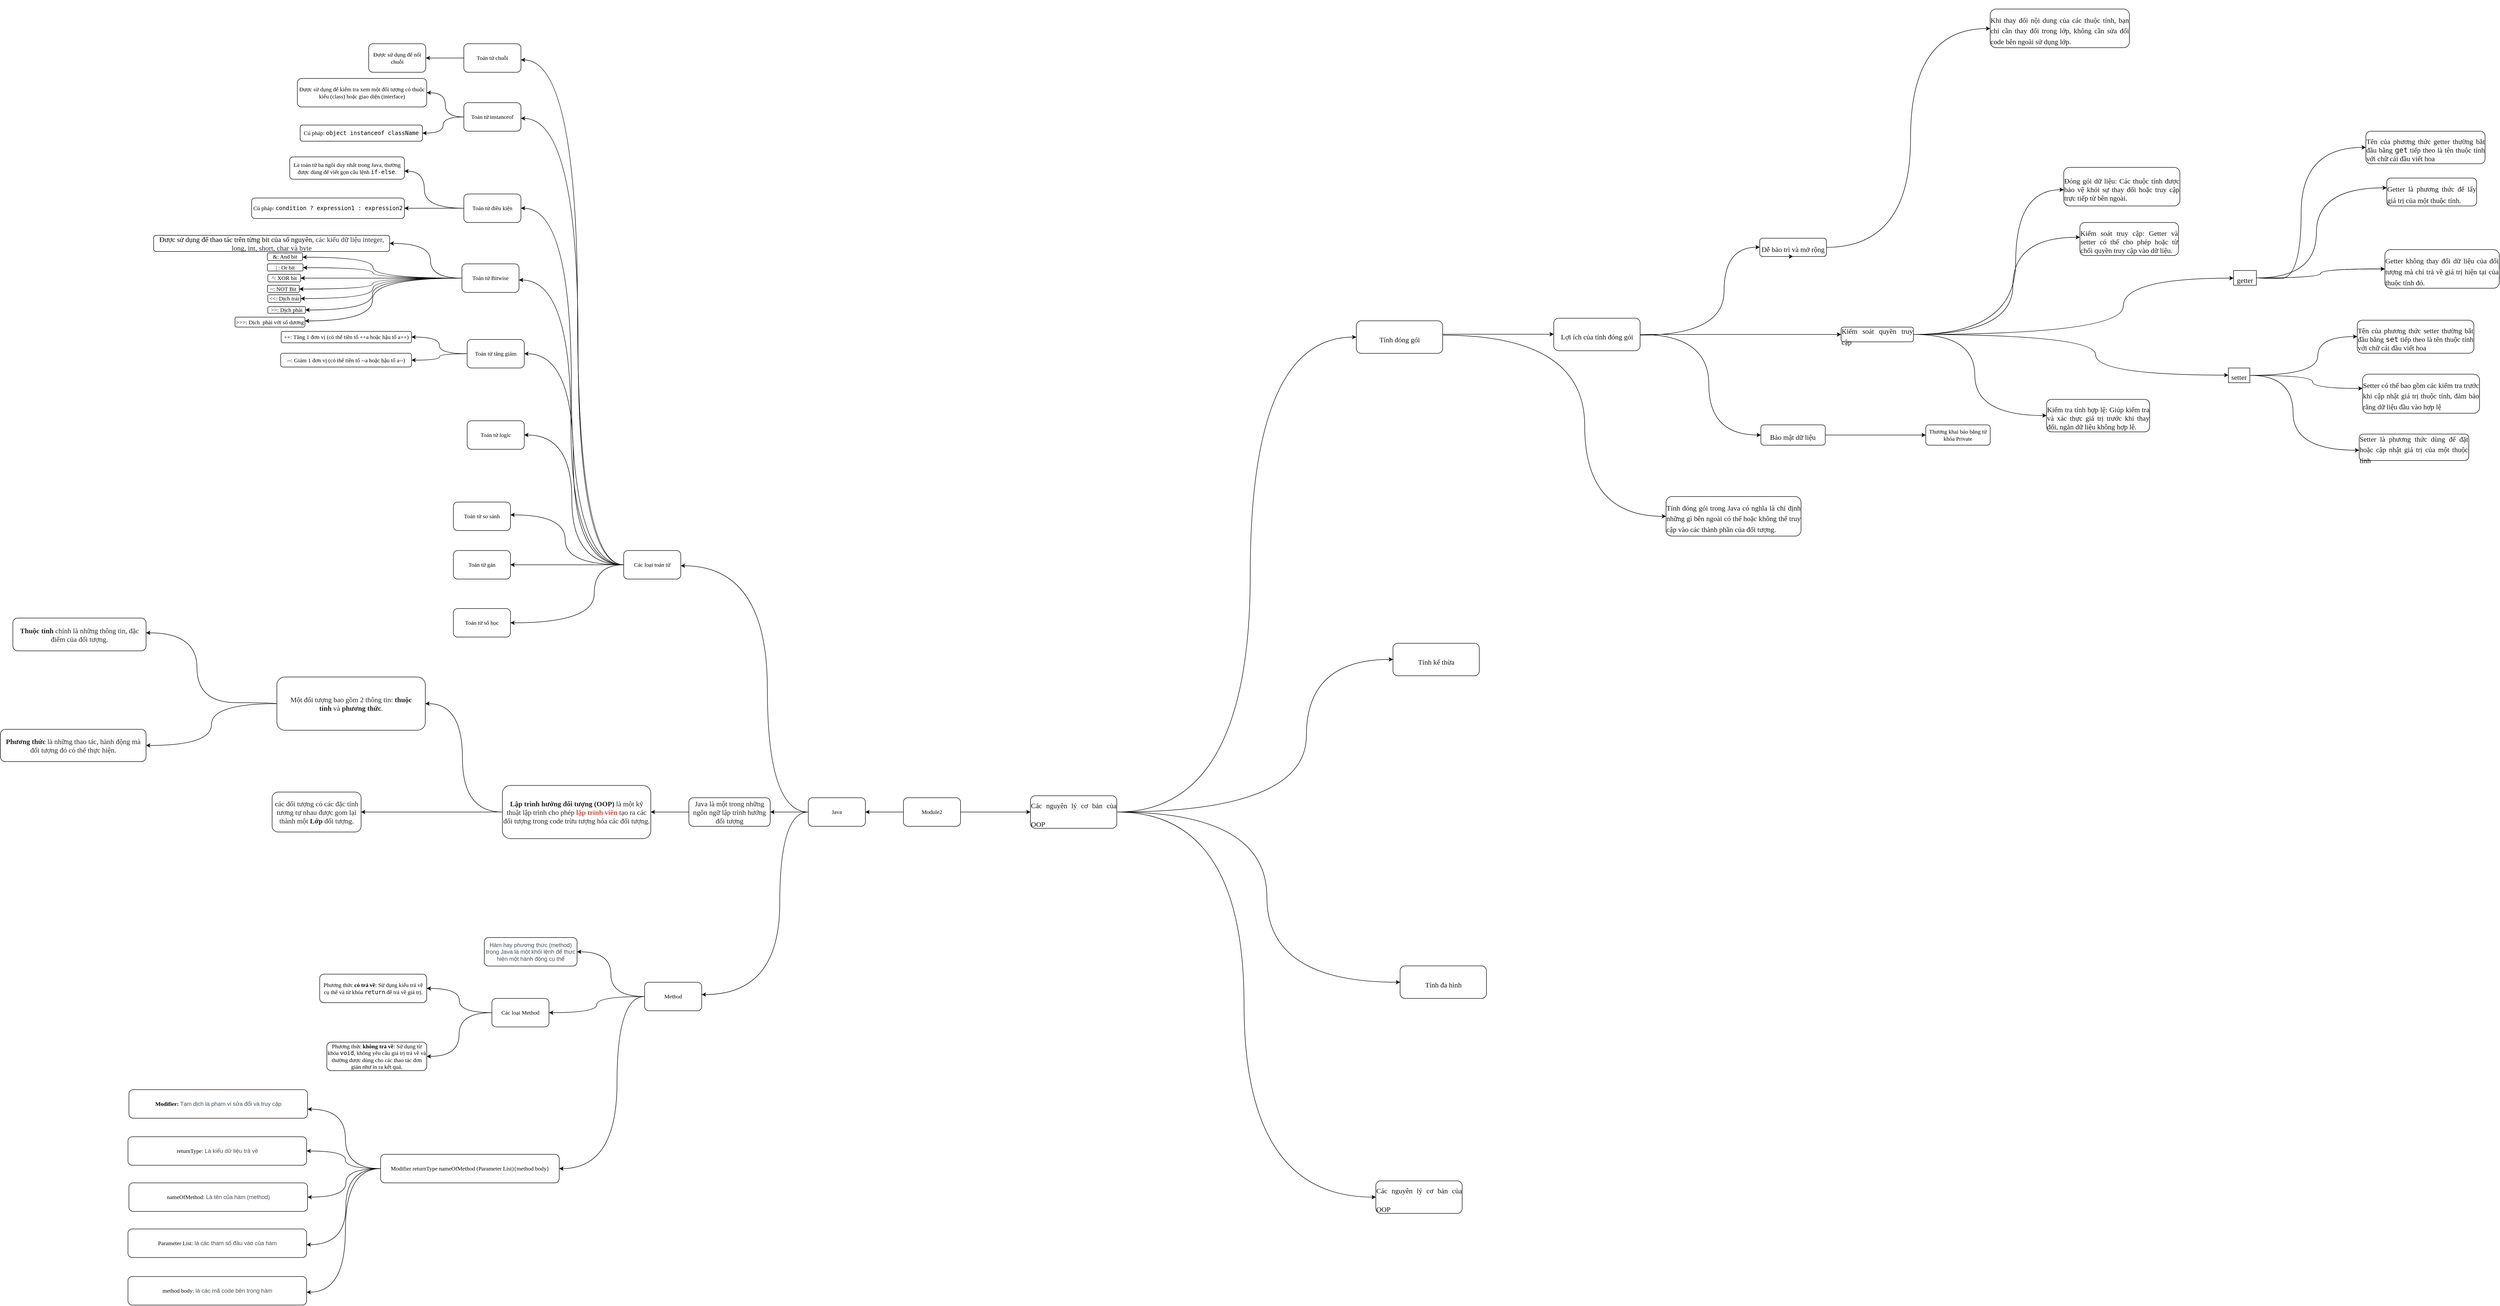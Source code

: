 <mxfile border="50" scale="3" compressed="false" locked="false" version="24.7.17">
  <diagram name="Blank" id="YmL12bMKpDGza6XwsDPr">
    <mxGraphModel dx="2751" dy="2380" grid="0" gridSize="10" guides="1" tooltips="1" connect="1" arrows="1" fold="1" page="0" pageScale="1" pageWidth="827" pageHeight="1169" background="none" math="1" shadow="0">
      <root>
        <mxCell id="X5NqExCQtvZxIxQ7pmgY-0" />
        <mxCell id="1" parent="X5NqExCQtvZxIxQ7pmgY-0" />
        <mxCell id="0ingauD4O90fdIlGARnd-4" value="" style="edgeStyle=orthogonalEdgeStyle;rounded=0;orthogonalLoop=1;jettySize=auto;html=1;curved=1;fontFamily=Times New Roman;" parent="1" source="0ingauD4O90fdIlGARnd-2" target="0ingauD4O90fdIlGARnd-3" edge="1">
          <mxGeometry relative="1" as="geometry" />
        </mxCell>
        <mxCell id="0ingauD4O90fdIlGARnd-2" value="Module2" style="rounded=1;whiteSpace=wrap;html=1;fontFamily=Times New Roman;" parent="1" vertex="1">
          <mxGeometry x="353" y="341" width="120" height="60" as="geometry" />
        </mxCell>
        <mxCell id="0ingauD4O90fdIlGARnd-6" value="" style="edgeStyle=orthogonalEdgeStyle;rounded=0;orthogonalLoop=1;jettySize=auto;html=1;curved=1;fontFamily=Times New Roman;" parent="1" source="0ingauD4O90fdIlGARnd-3" target="0ingauD4O90fdIlGARnd-5" edge="1">
          <mxGeometry relative="1" as="geometry" />
        </mxCell>
        <mxCell id="wu2VffvsrMQf3D5WsK8U-38" value="" style="edgeStyle=orthogonalEdgeStyle;rounded=0;orthogonalLoop=1;jettySize=auto;html=1;curved=1;" parent="1" source="0ingauD4O90fdIlGARnd-3" target="wu2VffvsrMQf3D5WsK8U-37" edge="1">
          <mxGeometry relative="1" as="geometry">
            <Array as="points">
              <mxPoint x="67" y="371" />
              <mxPoint x="67" y="-147" />
            </Array>
          </mxGeometry>
        </mxCell>
        <mxCell id="wu2VffvsrMQf3D5WsK8U-96" value="" style="edgeStyle=orthogonalEdgeStyle;rounded=0;orthogonalLoop=1;jettySize=auto;html=1;curved=1;" parent="1" source="0ingauD4O90fdIlGARnd-3" target="wu2VffvsrMQf3D5WsK8U-95" edge="1">
          <mxGeometry relative="1" as="geometry">
            <Array as="points">
              <mxPoint x="93" y="371" />
              <mxPoint x="93" y="755" />
            </Array>
          </mxGeometry>
        </mxCell>
        <mxCell id="0ingauD4O90fdIlGARnd-3" value="Java" style="rounded=1;whiteSpace=wrap;html=1;fontFamily=Times New Roman;" parent="1" vertex="1">
          <mxGeometry x="153" y="341" width="120" height="60" as="geometry" />
        </mxCell>
        <mxCell id="0ingauD4O90fdIlGARnd-8" value="" style="edgeStyle=orthogonalEdgeStyle;rounded=0;orthogonalLoop=1;jettySize=auto;html=1;curved=1;fontFamily=Times New Roman;" parent="1" source="0ingauD4O90fdIlGARnd-5" target="0ingauD4O90fdIlGARnd-7" edge="1">
          <mxGeometry relative="1" as="geometry" />
        </mxCell>
        <mxCell id="0ingauD4O90fdIlGARnd-5" value="&lt;span style=&quot;color: rgb(34, 34, 34); font-size: 15px; text-align: justify;&quot;&gt;Java là một trong những ngôn ngữ lập trình hướng đối tượng&lt;/span&gt;" style="rounded=1;whiteSpace=wrap;html=1;fontFamily=Times New Roman;" parent="1" vertex="1">
          <mxGeometry x="-98" y="341" width="171" height="60" as="geometry" />
        </mxCell>
        <mxCell id="0ingauD4O90fdIlGARnd-10" value="" style="edgeStyle=orthogonalEdgeStyle;rounded=0;orthogonalLoop=1;jettySize=auto;html=1;curved=1;exitX=0;exitY=0.5;exitDx=0;exitDy=0;fontFamily=Times New Roman;" parent="1" source="0ingauD4O90fdIlGARnd-13" target="0ingauD4O90fdIlGARnd-9" edge="1">
          <mxGeometry relative="1" as="geometry">
            <mxPoint x="-964" y="144" as="sourcePoint" />
            <Array as="points">
              <mxPoint x="-964" y="141" />
              <mxPoint x="-1132" y="141" />
              <mxPoint x="-1132" y="-6" />
            </Array>
          </mxGeometry>
        </mxCell>
        <mxCell id="0ingauD4O90fdIlGARnd-12" value="" style="edgeStyle=orthogonalEdgeStyle;rounded=0;orthogonalLoop=1;jettySize=auto;html=1;curved=1;exitX=0;exitY=0.5;exitDx=0;exitDy=0;fontFamily=Times New Roman;" parent="1" source="0ingauD4O90fdIlGARnd-13" target="0ingauD4O90fdIlGARnd-11" edge="1">
          <mxGeometry relative="1" as="geometry">
            <mxPoint x="-964" y="144" as="sourcePoint" />
          </mxGeometry>
        </mxCell>
        <mxCell id="0ingauD4O90fdIlGARnd-14" value="" style="edgeStyle=orthogonalEdgeStyle;rounded=0;orthogonalLoop=1;jettySize=auto;html=1;curved=1;fontFamily=Times New Roman;" parent="1" source="0ingauD4O90fdIlGARnd-7" target="0ingauD4O90fdIlGARnd-13" edge="1">
          <mxGeometry relative="1" as="geometry">
            <Array as="points">
              <mxPoint x="-574" y="371" />
              <mxPoint x="-574" y="143" />
            </Array>
          </mxGeometry>
        </mxCell>
        <mxCell id="0ingauD4O90fdIlGARnd-16" value="" style="edgeStyle=orthogonalEdgeStyle;rounded=0;orthogonalLoop=1;jettySize=auto;html=1;curved=1;fontFamily=Times New Roman;" parent="1" source="0ingauD4O90fdIlGARnd-7" target="0ingauD4O90fdIlGARnd-15" edge="1">
          <mxGeometry relative="1" as="geometry" />
        </mxCell>
        <mxCell id="0ingauD4O90fdIlGARnd-7" value="&lt;strong style=&quot;box-sizing: border-box; color: rgb(34, 34, 34); font-size: 15px; text-align: justify;&quot;&gt;Lập trình hướng đối tượng (OOP)&lt;/strong&gt;&lt;span style=&quot;color: rgb(34, 34, 34); font-size: 15px; text-align: justify;&quot;&gt;&amp;nbsp;là một kỹ thuật lập trình cho phép&amp;nbsp;&lt;/span&gt;&lt;strong style=&quot;box-sizing: border-box; color: rgb(34, 34, 34); font-size: 15px; text-align: justify;&quot;&gt;&lt;a href=&quot;https://topdev.vn/blog/lap-trinh-vien/&quot; style=&quot;box-sizing: border-box; background-color: transparent; color: rgb(226, 74, 50); text-decoration-line: none;&quot;&gt;lập trình viên&lt;/a&gt;&lt;/strong&gt;&lt;span style=&quot;color: rgb(34, 34, 34); font-size: 15px; text-align: justify;&quot;&gt;&amp;nbsp;tạo ra các đối tượng trong code trừu tượng hóa các đối tượng.&lt;/span&gt;" style="rounded=1;whiteSpace=wrap;html=1;fontFamily=Times New Roman;" parent="1" vertex="1">
          <mxGeometry x="-490" y="315" width="312" height="112" as="geometry" />
        </mxCell>
        <mxCell id="0ingauD4O90fdIlGARnd-9" value="&lt;strong style=&quot;box-sizing: border-box; color: rgb(34, 34, 34); font-size: 15px; text-align: justify;&quot;&gt;Thuộc tính&amp;nbsp;&lt;/strong&gt;&lt;span style=&quot;color: rgb(34, 34, 34); font-size: 15px; text-align: justify;&quot;&gt;chính là những thông tin, đặc điểm của đối tượng.&lt;/span&gt;" style="rounded=1;whiteSpace=wrap;html=1;fontFamily=Times New Roman;" parent="1" vertex="1">
          <mxGeometry x="-1519" y="-37" width="280" height="69" as="geometry" />
        </mxCell>
        <mxCell id="0ingauD4O90fdIlGARnd-11" value="&lt;strong style=&quot;box-sizing: border-box; color: rgb(34, 34, 34); font-size: 15px; text-align: justify;&quot;&gt;Phương thức&amp;nbsp;&lt;/strong&gt;&lt;span style=&quot;color: rgb(34, 34, 34); font-size: 15px; text-align: justify;&quot;&gt;là những thao tác, hành động mà đối tượng đó có thể thực hiện.&lt;/span&gt;" style="rounded=1;whiteSpace=wrap;html=1;fontFamily=Times New Roman;" parent="1" vertex="1">
          <mxGeometry x="-1545" y="197" width="306" height="68" as="geometry" />
        </mxCell>
        <mxCell id="0ingauD4O90fdIlGARnd-13" value="&lt;span style=&quot;color: rgb(34, 34, 34); font-size: 15px; text-align: justify;&quot;&gt;Một đối tượng bao gồm 2 thông tin:&amp;nbsp;&lt;/span&gt;&lt;strong style=&quot;box-sizing: border-box; color: rgb(34, 34, 34); font-size: 15px; text-align: justify;&quot;&gt;thuộc tính&lt;/strong&gt;&lt;span style=&quot;color: rgb(34, 34, 34); font-size: 15px; text-align: justify;&quot;&gt;&amp;nbsp;và&amp;nbsp;&lt;/span&gt;&lt;strong style=&quot;box-sizing: border-box; color: rgb(34, 34, 34); font-size: 15px; text-align: justify;&quot;&gt;phương thức&lt;/strong&gt;&lt;span style=&quot;color: rgb(34, 34, 34); font-size: 15px; text-align: justify;&quot;&gt;.&lt;/span&gt;" style="rounded=1;whiteSpace=wrap;html=1;fontFamily=Times New Roman;" parent="1" vertex="1">
          <mxGeometry x="-964" y="87" width="312" height="112" as="geometry" />
        </mxCell>
        <mxCell id="0ingauD4O90fdIlGARnd-15" value="&lt;span style=&quot;color: rgb(34, 34, 34); font-size: 15px; text-align: justify;&quot;&gt;&lt;font&gt;các đối tượng có các đặc tính tương tự nhau được gom lại thành một &lt;b style=&quot;&quot;&gt;Lớp&lt;/b&gt; đối tượng.&lt;/font&gt;&lt;/span&gt;" style="rounded=1;whiteSpace=wrap;html=1;fontFamily=Times New Roman;" parent="1" vertex="1">
          <mxGeometry x="-974" y="329" width="187" height="84" as="geometry" />
        </mxCell>
        <mxCell id="wu2VffvsrMQf3D5WsK8U-40" value="" style="edgeStyle=orthogonalEdgeStyle;rounded=0;orthogonalLoop=1;jettySize=auto;html=1;curved=1;" parent="1" source="wu2VffvsrMQf3D5WsK8U-37" target="wu2VffvsrMQf3D5WsK8U-39" edge="1">
          <mxGeometry relative="1" as="geometry">
            <Array as="points">
              <mxPoint x="-346" y="-149" />
              <mxPoint x="-346" y="-748" />
            </Array>
          </mxGeometry>
        </mxCell>
        <mxCell id="wu2VffvsrMQf3D5WsK8U-42" value="" style="edgeStyle=orthogonalEdgeStyle;rounded=0;orthogonalLoop=1;jettySize=auto;html=1;curved=1;" parent="1" source="wu2VffvsrMQf3D5WsK8U-37" target="wu2VffvsrMQf3D5WsK8U-41" edge="1">
          <mxGeometry relative="1" as="geometry">
            <Array as="points">
              <mxPoint x="-297" y="-149" />
              <mxPoint x="-297" y="-27" />
            </Array>
          </mxGeometry>
        </mxCell>
        <mxCell id="wu2VffvsrMQf3D5WsK8U-45" value="" style="edgeStyle=orthogonalEdgeStyle;rounded=0;orthogonalLoop=1;jettySize=auto;html=1;curved=1;" parent="1" source="wu2VffvsrMQf3D5WsK8U-37" target="wu2VffvsrMQf3D5WsK8U-44" edge="1">
          <mxGeometry relative="1" as="geometry">
            <Array as="points">
              <mxPoint x="-341" y="-149" />
              <mxPoint x="-341" y="-593" />
            </Array>
          </mxGeometry>
        </mxCell>
        <mxCell id="wu2VffvsrMQf3D5WsK8U-47" value="" style="edgeStyle=orthogonalEdgeStyle;rounded=0;orthogonalLoop=1;jettySize=auto;html=1;curved=1;" parent="1" source="wu2VffvsrMQf3D5WsK8U-37" target="wu2VffvsrMQf3D5WsK8U-46" edge="1">
          <mxGeometry relative="1" as="geometry">
            <Array as="points">
              <mxPoint x="-344" y="-149" />
              <mxPoint x="-344" y="-422" />
            </Array>
          </mxGeometry>
        </mxCell>
        <mxCell id="wu2VffvsrMQf3D5WsK8U-49" value="" style="edgeStyle=orthogonalEdgeStyle;rounded=0;orthogonalLoop=1;jettySize=auto;html=1;curved=1;" parent="1" source="wu2VffvsrMQf3D5WsK8U-37" target="wu2VffvsrMQf3D5WsK8U-48" edge="1">
          <mxGeometry relative="1" as="geometry">
            <Array as="points">
              <mxPoint x="-358" y="-149" />
              <mxPoint x="-358" y="-254" />
            </Array>
          </mxGeometry>
        </mxCell>
        <mxCell id="wu2VffvsrMQf3D5WsK8U-51" value="" style="edgeStyle=orthogonalEdgeStyle;rounded=0;orthogonalLoop=1;jettySize=auto;html=1;curved=1;" parent="1" source="wu2VffvsrMQf3D5WsK8U-37" target="wu2VffvsrMQf3D5WsK8U-50" edge="1">
          <mxGeometry relative="1" as="geometry" />
        </mxCell>
        <mxCell id="wu2VffvsrMQf3D5WsK8U-53" value="" style="edgeStyle=orthogonalEdgeStyle;rounded=0;orthogonalLoop=1;jettySize=auto;html=1;curved=1;" parent="1" source="wu2VffvsrMQf3D5WsK8U-37" target="wu2VffvsrMQf3D5WsK8U-52" edge="1">
          <mxGeometry relative="1" as="geometry">
            <Array as="points">
              <mxPoint x="-331" y="-149" />
              <mxPoint x="-331" y="-1088" />
            </Array>
          </mxGeometry>
        </mxCell>
        <mxCell id="wu2VffvsrMQf3D5WsK8U-55" value="" style="edgeStyle=orthogonalEdgeStyle;rounded=0;orthogonalLoop=1;jettySize=auto;html=1;curved=1;" parent="1" source="wu2VffvsrMQf3D5WsK8U-37" target="wu2VffvsrMQf3D5WsK8U-54" edge="1">
          <mxGeometry relative="1" as="geometry">
            <Array as="points">
              <mxPoint x="-332" y="-149" />
              <mxPoint x="-332" y="-1211" />
            </Array>
          </mxGeometry>
        </mxCell>
        <mxCell id="wu2VffvsrMQf3D5WsK8U-66" value="" style="edgeStyle=orthogonalEdgeStyle;rounded=0;orthogonalLoop=1;jettySize=auto;html=1;curved=1;" parent="1" source="wu2VffvsrMQf3D5WsK8U-37" target="wu2VffvsrMQf3D5WsK8U-65" edge="1">
          <mxGeometry relative="1" as="geometry">
            <Array as="points">
              <mxPoint x="-345" y="-149" />
              <mxPoint x="-345" y="-899" />
            </Array>
          </mxGeometry>
        </mxCell>
        <mxCell id="wu2VffvsrMQf3D5WsK8U-37" value="Các loại toán tử" style="rounded=1;whiteSpace=wrap;html=1;fontFamily=Times New Roman;" parent="1" vertex="1">
          <mxGeometry x="-235" y="-179" width="120" height="60" as="geometry" />
        </mxCell>
        <mxCell id="wu2VffvsrMQf3D5WsK8U-72" value="" style="edgeStyle=orthogonalEdgeStyle;rounded=0;orthogonalLoop=1;jettySize=auto;html=1;curved=1;" parent="1" source="wu2VffvsrMQf3D5WsK8U-39" target="wu2VffvsrMQf3D5WsK8U-71" edge="1">
          <mxGeometry relative="1" as="geometry">
            <Array as="points">
              <mxPoint x="-641" y="-752" />
              <mxPoint x="-641" y="-825" />
            </Array>
          </mxGeometry>
        </mxCell>
        <mxCell id="wu2VffvsrMQf3D5WsK8U-75" value="" style="edgeStyle=orthogonalEdgeStyle;rounded=0;orthogonalLoop=1;jettySize=auto;html=1;curved=1;" parent="1" source="wu2VffvsrMQf3D5WsK8U-39" target="wu2VffvsrMQf3D5WsK8U-74" edge="1">
          <mxGeometry relative="1" as="geometry">
            <Array as="points">
              <mxPoint x="-762" y="-752" />
              <mxPoint x="-762" y="-796" />
            </Array>
          </mxGeometry>
        </mxCell>
        <mxCell id="wu2VffvsrMQf3D5WsK8U-77" value="" style="edgeStyle=orthogonalEdgeStyle;rounded=0;orthogonalLoop=1;jettySize=auto;html=1;curved=1;" parent="1" source="wu2VffvsrMQf3D5WsK8U-39" target="wu2VffvsrMQf3D5WsK8U-76" edge="1">
          <mxGeometry relative="1" as="geometry">
            <Array as="points">
              <mxPoint x="-762" y="-752" />
              <mxPoint x="-762" y="-774" />
            </Array>
          </mxGeometry>
        </mxCell>
        <mxCell id="wu2VffvsrMQf3D5WsK8U-79" value="" style="edgeStyle=orthogonalEdgeStyle;rounded=0;orthogonalLoop=1;jettySize=auto;html=1;curved=1;" parent="1" source="wu2VffvsrMQf3D5WsK8U-39" target="wu2VffvsrMQf3D5WsK8U-78" edge="1">
          <mxGeometry relative="1" as="geometry">
            <Array as="points">
              <mxPoint x="-832" y="-752" />
              <mxPoint x="-832" y="-752" />
            </Array>
          </mxGeometry>
        </mxCell>
        <mxCell id="wu2VffvsrMQf3D5WsK8U-81" value="" style="edgeStyle=orthogonalEdgeStyle;rounded=0;orthogonalLoop=1;jettySize=auto;html=1;curved=1;" parent="1" source="wu2VffvsrMQf3D5WsK8U-39" target="wu2VffvsrMQf3D5WsK8U-80" edge="1">
          <mxGeometry relative="1" as="geometry">
            <Array as="points">
              <mxPoint x="-762" y="-752" />
              <mxPoint x="-762" y="-729" />
            </Array>
          </mxGeometry>
        </mxCell>
        <mxCell id="wu2VffvsrMQf3D5WsK8U-83" value="" style="edgeStyle=orthogonalEdgeStyle;rounded=0;orthogonalLoop=1;jettySize=auto;html=1;curved=1;" parent="1" source="wu2VffvsrMQf3D5WsK8U-39" target="wu2VffvsrMQf3D5WsK8U-82" edge="1">
          <mxGeometry relative="1" as="geometry">
            <Array as="points">
              <mxPoint x="-762" y="-752" />
              <mxPoint x="-762" y="-709" />
            </Array>
          </mxGeometry>
        </mxCell>
        <mxCell id="wu2VffvsrMQf3D5WsK8U-85" value="" style="edgeStyle=orthogonalEdgeStyle;rounded=0;orthogonalLoop=1;jettySize=auto;html=1;curved=1;" parent="1" source="wu2VffvsrMQf3D5WsK8U-39" target="wu2VffvsrMQf3D5WsK8U-84" edge="1">
          <mxGeometry relative="1" as="geometry">
            <Array as="points">
              <mxPoint x="-763" y="-752" />
              <mxPoint x="-763" y="-685" />
            </Array>
          </mxGeometry>
        </mxCell>
        <mxCell id="wu2VffvsrMQf3D5WsK8U-89" value="" style="edgeStyle=orthogonalEdgeStyle;rounded=0;orthogonalLoop=1;jettySize=auto;html=1;curved=1;" parent="1" source="wu2VffvsrMQf3D5WsK8U-39" target="wu2VffvsrMQf3D5WsK8U-88" edge="1">
          <mxGeometry relative="1" as="geometry">
            <Array as="points">
              <mxPoint x="-763" y="-752" />
              <mxPoint x="-763" y="-662" />
            </Array>
          </mxGeometry>
        </mxCell>
        <mxCell id="wu2VffvsrMQf3D5WsK8U-39" value="Toán tử Bitwise" style="rounded=1;whiteSpace=wrap;html=1;fontFamily=Times New Roman;" parent="1" vertex="1">
          <mxGeometry x="-575" y="-782" width="120" height="60" as="geometry" />
        </mxCell>
        <mxCell id="wu2VffvsrMQf3D5WsK8U-41" value="Toán tử số học" style="rounded=1;whiteSpace=wrap;html=1;fontFamily=Times New Roman;" parent="1" vertex="1">
          <mxGeometry x="-593" y="-57" width="120" height="60" as="geometry" />
        </mxCell>
        <mxCell id="wu2VffvsrMQf3D5WsK8U-91" value="" style="edgeStyle=orthogonalEdgeStyle;rounded=0;orthogonalLoop=1;jettySize=auto;html=1;curved=1;" parent="1" source="wu2VffvsrMQf3D5WsK8U-44" target="wu2VffvsrMQf3D5WsK8U-90" edge="1">
          <mxGeometry relative="1" as="geometry" />
        </mxCell>
        <mxCell id="wu2VffvsrMQf3D5WsK8U-93" value="" style="edgeStyle=orthogonalEdgeStyle;rounded=0;orthogonalLoop=1;jettySize=auto;html=1;curved=1;" parent="1" source="wu2VffvsrMQf3D5WsK8U-44" target="wu2VffvsrMQf3D5WsK8U-92" edge="1">
          <mxGeometry relative="1" as="geometry" />
        </mxCell>
        <mxCell id="wu2VffvsrMQf3D5WsK8U-44" value="Toán tử tăng giảm" style="rounded=1;whiteSpace=wrap;html=1;fontFamily=Times New Roman;" parent="1" vertex="1">
          <mxGeometry x="-564" y="-623" width="120" height="60" as="geometry" />
        </mxCell>
        <mxCell id="wu2VffvsrMQf3D5WsK8U-46" value="Toán tử logic" style="rounded=1;whiteSpace=wrap;html=1;fontFamily=Times New Roman;" parent="1" vertex="1">
          <mxGeometry x="-564" y="-452" width="120" height="60" as="geometry" />
        </mxCell>
        <mxCell id="wu2VffvsrMQf3D5WsK8U-48" value="Toán tử so sánh" style="rounded=1;whiteSpace=wrap;html=1;fontFamily=Times New Roman;" parent="1" vertex="1">
          <mxGeometry x="-593" y="-281" width="120" height="60" as="geometry" />
        </mxCell>
        <mxCell id="wu2VffvsrMQf3D5WsK8U-50" value="Toán tử gán" style="rounded=1;whiteSpace=wrap;html=1;fontFamily=Times New Roman;" parent="1" vertex="1">
          <mxGeometry x="-593" y="-179" width="120" height="60" as="geometry" />
        </mxCell>
        <mxCell id="wu2VffvsrMQf3D5WsK8U-59" value="" style="edgeStyle=orthogonalEdgeStyle;rounded=0;orthogonalLoop=1;jettySize=auto;html=1;curved=1;" parent="1" source="wu2VffvsrMQf3D5WsK8U-52" target="wu2VffvsrMQf3D5WsK8U-58" edge="1">
          <mxGeometry relative="1" as="geometry" />
        </mxCell>
        <mxCell id="wu2VffvsrMQf3D5WsK8U-62" value="" style="edgeStyle=orthogonalEdgeStyle;rounded=0;orthogonalLoop=1;jettySize=auto;html=1;curved=1;" parent="1" source="wu2VffvsrMQf3D5WsK8U-52" target="wu2VffvsrMQf3D5WsK8U-61" edge="1">
          <mxGeometry relative="1" as="geometry" />
        </mxCell>
        <mxCell id="wu2VffvsrMQf3D5WsK8U-52" value="Toán tử instanceof" style="rounded=1;whiteSpace=wrap;html=1;fontFamily=Times New Roman;" parent="1" vertex="1">
          <mxGeometry x="-571" y="-1121" width="120" height="60" as="geometry" />
        </mxCell>
        <mxCell id="wu2VffvsrMQf3D5WsK8U-57" value="" style="edgeStyle=orthogonalEdgeStyle;rounded=0;orthogonalLoop=1;jettySize=auto;html=1;" parent="1" source="wu2VffvsrMQf3D5WsK8U-54" target="wu2VffvsrMQf3D5WsK8U-56" edge="1">
          <mxGeometry relative="1" as="geometry" />
        </mxCell>
        <mxCell id="wu2VffvsrMQf3D5WsK8U-54" value="Toán tử chuỗi" style="rounded=1;whiteSpace=wrap;html=1;fontFamily=Times New Roman;" parent="1" vertex="1">
          <mxGeometry x="-571" y="-1245" width="120" height="60" as="geometry" />
        </mxCell>
        <mxCell id="wu2VffvsrMQf3D5WsK8U-56" value="Được sử dụng để nối chuỗi" style="rounded=1;whiteSpace=wrap;html=1;fontFamily=Times New Roman;" parent="1" vertex="1">
          <mxGeometry x="-771" y="-1245" width="120" height="60" as="geometry" />
        </mxCell>
        <mxCell id="wu2VffvsrMQf3D5WsK8U-58" value="Được sử dụng để kiểm tra xem một đối tượng có thuộc kiểu (class) hoặc giao diện (interface)" style="rounded=1;whiteSpace=wrap;html=1;fontFamily=Times New Roman;" parent="1" vertex="1">
          <mxGeometry x="-921" y="-1172" width="272" height="60" as="geometry" />
        </mxCell>
        <mxCell id="wu2VffvsrMQf3D5WsK8U-61" value="Cú pháp: &lt;code&gt;object instanceof className&lt;/code&gt;" style="rounded=1;whiteSpace=wrap;html=1;fontFamily=Times New Roman;" parent="1" vertex="1">
          <mxGeometry x="-915" y="-1074" width="257" height="34" as="geometry" />
        </mxCell>
        <mxCell id="wu2VffvsrMQf3D5WsK8U-68" value="" style="edgeStyle=orthogonalEdgeStyle;rounded=0;orthogonalLoop=1;jettySize=auto;html=1;curved=1;" parent="1" source="wu2VffvsrMQf3D5WsK8U-65" target="wu2VffvsrMQf3D5WsK8U-67" edge="1">
          <mxGeometry relative="1" as="geometry">
            <Array as="points">
              <mxPoint x="-654" y="-899" />
              <mxPoint x="-654" y="-977" />
            </Array>
          </mxGeometry>
        </mxCell>
        <mxCell id="wu2VffvsrMQf3D5WsK8U-70" value="" style="edgeStyle=orthogonalEdgeStyle;rounded=0;orthogonalLoop=1;jettySize=auto;html=1;curved=1;" parent="1" source="wu2VffvsrMQf3D5WsK8U-65" target="wu2VffvsrMQf3D5WsK8U-69" edge="1">
          <mxGeometry relative="1" as="geometry" />
        </mxCell>
        <mxCell id="wu2VffvsrMQf3D5WsK8U-65" value="Toán tử điều kiện" style="rounded=1;whiteSpace=wrap;html=1;fontFamily=Times New Roman;" parent="1" vertex="1">
          <mxGeometry x="-571" y="-929" width="120" height="60" as="geometry" />
        </mxCell>
        <mxCell id="wu2VffvsrMQf3D5WsK8U-67" value="Là toán tử ba ngôi duy nhất trong Java, thường được dùng để viết gọn câu lệnh &lt;code&gt;if-else&lt;/code&gt;." style="rounded=1;whiteSpace=wrap;html=1;fontFamily=Times New Roman;" parent="1" vertex="1">
          <mxGeometry x="-937" y="-1007" width="241" height="47" as="geometry" />
        </mxCell>
        <mxCell id="wu2VffvsrMQf3D5WsK8U-69" value="Cú pháp: &lt;code&gt;condition ? expression1 : expression2&lt;/code&gt;" style="rounded=1;whiteSpace=wrap;html=1;fontFamily=Times New Roman;" parent="1" vertex="1">
          <mxGeometry x="-1017" y="-920.5" width="321" height="43" as="geometry" />
        </mxCell>
        <mxCell id="wu2VffvsrMQf3D5WsK8U-71" value="&lt;font style=&quot;font-size: 15px;&quot; face=&quot;Times New Roman&quot;&gt;Được sử dụng để thao tác trên từng bit của số nguyên,&lt;span style=&quot;color: rgb(34, 44, 55); text-align: left;&quot;&gt;&amp;nbsp;các kiểu dữ liệu integer, long, int, short, char và byte&lt;/span&gt;&lt;/font&gt;" style="rounded=1;whiteSpace=wrap;html=1;fontFamily=Times New Roman;" parent="1" vertex="1">
          <mxGeometry x="-1223" y="-842" width="496" height="34" as="geometry" />
        </mxCell>
        <mxCell id="wu2VffvsrMQf3D5WsK8U-74" value="&amp;amp;: And bit" style="rounded=1;whiteSpace=wrap;html=1;fontFamily=Times New Roman;" parent="1" vertex="1">
          <mxGeometry x="-984" y="-805" width="74" height="16" as="geometry" />
        </mxCell>
        <mxCell id="wu2VffvsrMQf3D5WsK8U-76" value="| : Or bit" style="rounded=1;whiteSpace=wrap;html=1;fontFamily=Times New Roman;" parent="1" vertex="1">
          <mxGeometry x="-984" y="-782" width="75" height="15" as="geometry" />
        </mxCell>
        <mxCell id="wu2VffvsrMQf3D5WsK8U-78" value="^: XOR bit" style="rounded=1;whiteSpace=wrap;html=1;fontFamily=Times New Roman;" parent="1" vertex="1">
          <mxGeometry x="-983" y="-760" width="69" height="16" as="geometry" />
        </mxCell>
        <mxCell id="wu2VffvsrMQf3D5WsK8U-80" value="~: NOT Bit" style="rounded=1;whiteSpace=wrap;html=1;fontFamily=Times New Roman;" parent="1" vertex="1">
          <mxGeometry x="-984" y="-737" width="67" height="15" as="geometry" />
        </mxCell>
        <mxCell id="wu2VffvsrMQf3D5WsK8U-82" value="&amp;lt;&amp;lt;: Dịch trái" style="rounded=1;whiteSpace=wrap;html=1;fontFamily=Times New Roman;" parent="1" vertex="1">
          <mxGeometry x="-983" y="-717" width="69" height="16" as="geometry" />
        </mxCell>
        <mxCell id="wu2VffvsrMQf3D5WsK8U-84" value="&amp;gt;&amp;gt;: Dịch phải" style="rounded=1;whiteSpace=wrap;html=1;fontFamily=Times New Roman;" parent="1" vertex="1">
          <mxGeometry x="-983" y="-692" width="79" height="14" as="geometry" />
        </mxCell>
        <mxCell id="wu2VffvsrMQf3D5WsK8U-88" value="&amp;gt;&amp;gt;&amp;gt;: Dịch&amp;nbsp; phải với số dương" style="rounded=1;whiteSpace=wrap;html=1;fontFamily=Times New Roman;" parent="1" vertex="1">
          <mxGeometry x="-1052" y="-670" width="147" height="21" as="geometry" />
        </mxCell>
        <mxCell id="wu2VffvsrMQf3D5WsK8U-90" value="++: Tăng 1 đơn vị (có thể tiền tố ++a hoặc hậu tố a++)" style="rounded=1;whiteSpace=wrap;html=1;fontFamily=Times New Roman;" parent="1" vertex="1">
          <mxGeometry x="-955" y="-640" width="274" height="24" as="geometry" />
        </mxCell>
        <mxCell id="wu2VffvsrMQf3D5WsK8U-92" value="--: Giảm 1 đơn vị (có thể tiền tố --a hoặc hậu tố a--)" style="rounded=1;whiteSpace=wrap;html=1;fontFamily=Times New Roman;" parent="1" vertex="1">
          <mxGeometry x="-956" y="-594" width="275" height="29" as="geometry" />
        </mxCell>
        <mxCell id="wu2VffvsrMQf3D5WsK8U-98" value="" style="edgeStyle=orthogonalEdgeStyle;rounded=0;orthogonalLoop=1;jettySize=auto;html=1;curved=1;" parent="1" source="wu2VffvsrMQf3D5WsK8U-95" target="wu2VffvsrMQf3D5WsK8U-97" edge="1">
          <mxGeometry relative="1" as="geometry">
            <Array as="points">
              <mxPoint x="-262" y="759" />
              <mxPoint x="-262" y="665" />
            </Array>
          </mxGeometry>
        </mxCell>
        <mxCell id="wu2VffvsrMQf3D5WsK8U-100" value="" style="edgeStyle=orthogonalEdgeStyle;rounded=0;orthogonalLoop=1;jettySize=auto;html=1;curved=1;" parent="1" source="wu2VffvsrMQf3D5WsK8U-95" target="wu2VffvsrMQf3D5WsK8U-99" edge="1">
          <mxGeometry relative="1" as="geometry" />
        </mxCell>
        <mxCell id="wu2VffvsrMQf3D5WsK8U-106" value="" style="edgeStyle=orthogonalEdgeStyle;rounded=0;orthogonalLoop=1;jettySize=auto;html=1;curved=1;" parent="1" source="wu2VffvsrMQf3D5WsK8U-95" target="wu2VffvsrMQf3D5WsK8U-105" edge="1">
          <mxGeometry relative="1" as="geometry">
            <Array as="points">
              <mxPoint x="-249" y="759" />
              <mxPoint x="-249" y="1121" />
            </Array>
          </mxGeometry>
        </mxCell>
        <mxCell id="wu2VffvsrMQf3D5WsK8U-95" value="Method" style="rounded=1;whiteSpace=wrap;html=1;fontFamily=Times New Roman;" parent="1" vertex="1">
          <mxGeometry x="-191" y="729" width="120" height="60" as="geometry" />
        </mxCell>
        <mxCell id="wu2VffvsrMQf3D5WsK8U-97" value="&lt;span style=&quot;color: rgb(63, 74, 84); font-family: Pridi, Lexend, sans-serif; text-align: start;&quot;&gt;&lt;font style=&quot;font-size: 12px;&quot;&gt;Hàm hay phương thức (method) trong Java là một khối lệnh để thực hiện một hành động cụ thể&lt;/font&gt;&lt;/span&gt;" style="rounded=1;whiteSpace=wrap;html=1;fontFamily=Times New Roman;" parent="1" vertex="1">
          <mxGeometry x="-528" y="635" width="195" height="60" as="geometry" />
        </mxCell>
        <mxCell id="wu2VffvsrMQf3D5WsK8U-102" value="" style="edgeStyle=orthogonalEdgeStyle;rounded=0;orthogonalLoop=1;jettySize=auto;html=1;curved=1;" parent="1" source="wu2VffvsrMQf3D5WsK8U-99" target="wu2VffvsrMQf3D5WsK8U-101" edge="1">
          <mxGeometry relative="1" as="geometry" />
        </mxCell>
        <mxCell id="wu2VffvsrMQf3D5WsK8U-104" value="" style="edgeStyle=orthogonalEdgeStyle;rounded=0;orthogonalLoop=1;jettySize=auto;html=1;curved=1;" parent="1" source="wu2VffvsrMQf3D5WsK8U-99" target="wu2VffvsrMQf3D5WsK8U-103" edge="1">
          <mxGeometry relative="1" as="geometry">
            <Array as="points">
              <mxPoint x="-581" y="793" />
              <mxPoint x="-581" y="885" />
            </Array>
          </mxGeometry>
        </mxCell>
        <mxCell id="wu2VffvsrMQf3D5WsK8U-99" value="Các loại Method" style="rounded=1;whiteSpace=wrap;html=1;fontFamily=Times New Roman;" parent="1" vertex="1">
          <mxGeometry x="-512" y="763" width="120" height="60" as="geometry" />
        </mxCell>
        <mxCell id="wu2VffvsrMQf3D5WsK8U-101" value="Phương thức &lt;strong&gt;có trả về&lt;/strong&gt;: Sử dụng kiểu trả về cụ thể và từ khóa &lt;code&gt;return&lt;/code&gt; để trả về giá trị." style="rounded=1;whiteSpace=wrap;html=1;fontFamily=Times New Roman;" parent="1" vertex="1">
          <mxGeometry x="-874" y="712" width="225" height="60" as="geometry" />
        </mxCell>
        <mxCell id="wu2VffvsrMQf3D5WsK8U-103" value="Phương thức &lt;strong&gt;không trả về&lt;/strong&gt;: Sử dụng từ khóa &lt;code&gt;void&lt;/code&gt;, không yêu cầu giá trị trả về và thường được dùng cho các thao tác đơn giản như in ra kết quả." style="rounded=1;whiteSpace=wrap;html=1;fontFamily=Times New Roman;" parent="1" vertex="1">
          <mxGeometry x="-859" y="855" width="210" height="60" as="geometry" />
        </mxCell>
        <mxCell id="wu2VffvsrMQf3D5WsK8U-108" value="" style="edgeStyle=orthogonalEdgeStyle;rounded=0;orthogonalLoop=1;jettySize=auto;html=1;curved=1;" parent="1" source="wu2VffvsrMQf3D5WsK8U-105" target="wu2VffvsrMQf3D5WsK8U-107" edge="1">
          <mxGeometry relative="1" as="geometry">
            <Array as="points">
              <mxPoint x="-820" y="1121" />
              <mxPoint x="-820" y="996" />
            </Array>
          </mxGeometry>
        </mxCell>
        <mxCell id="wu2VffvsrMQf3D5WsK8U-110" value="" style="edgeStyle=orthogonalEdgeStyle;rounded=0;orthogonalLoop=1;jettySize=auto;html=1;curved=1;" parent="1" source="wu2VffvsrMQf3D5WsK8U-105" target="wu2VffvsrMQf3D5WsK8U-109" edge="1">
          <mxGeometry relative="1" as="geometry">
            <Array as="points">
              <mxPoint x="-820" y="1121" />
              <mxPoint x="-820" y="1381" />
            </Array>
          </mxGeometry>
        </mxCell>
        <mxCell id="wu2VffvsrMQf3D5WsK8U-112" value="" style="edgeStyle=orthogonalEdgeStyle;rounded=0;orthogonalLoop=1;jettySize=auto;html=1;curved=1;" parent="1" source="wu2VffvsrMQf3D5WsK8U-105" target="wu2VffvsrMQf3D5WsK8U-111" edge="1">
          <mxGeometry relative="1" as="geometry">
            <Array as="points">
              <mxPoint x="-820" y="1121" />
              <mxPoint x="-820" y="1084" />
            </Array>
          </mxGeometry>
        </mxCell>
        <mxCell id="wu2VffvsrMQf3D5WsK8U-114" value="" style="edgeStyle=orthogonalEdgeStyle;rounded=0;orthogonalLoop=1;jettySize=auto;html=1;curved=1;" parent="1" source="wu2VffvsrMQf3D5WsK8U-105" target="wu2VffvsrMQf3D5WsK8U-113" edge="1">
          <mxGeometry relative="1" as="geometry">
            <Array as="points">
              <mxPoint x="-819" y="1121" />
              <mxPoint x="-819" y="1181" />
            </Array>
          </mxGeometry>
        </mxCell>
        <mxCell id="wu2VffvsrMQf3D5WsK8U-116" value="" style="edgeStyle=orthogonalEdgeStyle;rounded=0;orthogonalLoop=1;jettySize=auto;html=1;curved=1;" parent="1" source="wu2VffvsrMQf3D5WsK8U-105" target="wu2VffvsrMQf3D5WsK8U-115" edge="1">
          <mxGeometry relative="1" as="geometry">
            <Array as="points">
              <mxPoint x="-819" y="1121" />
              <mxPoint x="-819" y="1281" />
            </Array>
          </mxGeometry>
        </mxCell>
        <mxCell id="wu2VffvsrMQf3D5WsK8U-105" value="Modifier returnType nameOfMethod (Parameter List){method body}" style="rounded=1;whiteSpace=wrap;html=1;fontFamily=Times New Roman;" parent="1" vertex="1">
          <mxGeometry x="-746" y="1091" width="375.5" height="60" as="geometry" />
        </mxCell>
        <mxCell id="wu2VffvsrMQf3D5WsK8U-107" value="&lt;b&gt;Modifier:&amp;nbsp;&lt;/b&gt;&lt;span style=&quot;color: rgb(63, 74, 84); font-family: Pridi, Lexend, sans-serif; text-align: left;&quot;&gt;Tạm dịch là phạm vi sửa đổi và truy cập&lt;/span&gt;" style="rounded=1;whiteSpace=wrap;html=1;fontFamily=Times New Roman;" parent="1" vertex="1">
          <mxGeometry x="-1275" y="955" width="375.5" height="60" as="geometry" />
        </mxCell>
        <mxCell id="wu2VffvsrMQf3D5WsK8U-109" value="method body:&amp;nbsp;&lt;span style=&quot;color: rgb(63, 74, 84); font-family: Pridi, Lexend, sans-serif; text-align: left;&quot;&gt;là các mã code bên trong hàm&lt;/span&gt;" style="rounded=1;whiteSpace=wrap;html=1;fontFamily=Times New Roman;" parent="1" vertex="1">
          <mxGeometry x="-1277" y="1348" width="375.5" height="60" as="geometry" />
        </mxCell>
        <mxCell id="wu2VffvsrMQf3D5WsK8U-111" value="returnType:&amp;nbsp;&lt;span style=&quot;color: rgb(63, 74, 84); font-family: Pridi, Lexend, sans-serif; text-align: left;&quot;&gt;Là kiểu dữ liệu trả về&lt;/span&gt;" style="rounded=1;whiteSpace=wrap;html=1;fontFamily=Times New Roman;" parent="1" vertex="1">
          <mxGeometry x="-1277" y="1054" width="375.5" height="60" as="geometry" />
        </mxCell>
        <mxCell id="wu2VffvsrMQf3D5WsK8U-113" value="nameOfMethod:&amp;nbsp;&lt;span style=&quot;color: rgb(63, 74, 84); font-family: Pridi, Lexend, sans-serif; text-align: left;&quot;&gt;Là tên của hàm (method)&lt;/span&gt;" style="rounded=1;whiteSpace=wrap;html=1;fontFamily=Times New Roman;" parent="1" vertex="1">
          <mxGeometry x="-1275" y="1151" width="375.5" height="60" as="geometry" />
        </mxCell>
        <mxCell id="wu2VffvsrMQf3D5WsK8U-115" value="Parameter List:&amp;nbsp;&lt;span style=&quot;color: rgb(63, 74, 84); font-family: Pridi, Lexend, sans-serif; text-align: left;&quot;&gt;là các tham số đầu vào của hàm&lt;/span&gt;" style="rounded=1;whiteSpace=wrap;html=1;fontFamily=Times New Roman;" parent="1" vertex="1">
          <mxGeometry x="-1277" y="1248" width="375.5" height="60" as="geometry" />
        </mxCell>
        <mxCell id="0ingauD4O90fdIlGARnd-18" value="" style="edgeStyle=orthogonalEdgeStyle;rounded=0;orthogonalLoop=1;jettySize=auto;html=1;curved=1;fontFamily=Times New Roman;exitX=1;exitY=0.5;exitDx=0;exitDy=0;" parent="1" source="0ingauD4O90fdIlGARnd-2" target="0ingauD4O90fdIlGARnd-17" edge="1">
          <mxGeometry relative="1" as="geometry">
            <mxPoint x="2957" y="-860" as="sourcePoint" />
          </mxGeometry>
        </mxCell>
        <mxCell id="vSgrzuLHHkP227MHxRfC-20" value="" style="edgeStyle=orthogonalEdgeStyle;rounded=0;orthogonalLoop=1;jettySize=auto;html=1;curved=1;" edge="1" parent="1" source="0ingauD4O90fdIlGARnd-17" target="vSgrzuLHHkP227MHxRfC-19">
          <mxGeometry relative="1" as="geometry">
            <Array as="points">
              <mxPoint x="1200" y="371" />
              <mxPoint x="1200" y="50" />
            </Array>
          </mxGeometry>
        </mxCell>
        <mxCell id="vSgrzuLHHkP227MHxRfC-22" value="" style="edgeStyle=orthogonalEdgeStyle;rounded=0;orthogonalLoop=1;jettySize=auto;html=1;curved=1;" edge="1" parent="1" source="0ingauD4O90fdIlGARnd-17" target="vSgrzuLHHkP227MHxRfC-21">
          <mxGeometry relative="1" as="geometry">
            <Array as="points">
              <mxPoint x="1117" y="371" />
              <mxPoint x="1117" y="729" />
            </Array>
          </mxGeometry>
        </mxCell>
        <mxCell id="vSgrzuLHHkP227MHxRfC-24" value="" style="edgeStyle=orthogonalEdgeStyle;rounded=0;orthogonalLoop=1;jettySize=auto;html=1;curved=1;" edge="1" parent="1" source="0ingauD4O90fdIlGARnd-17" target="vSgrzuLHHkP227MHxRfC-23">
          <mxGeometry relative="1" as="geometry">
            <Array as="points">
              <mxPoint x="1069" y="371" />
              <mxPoint x="1069" y="1181" />
            </Array>
          </mxGeometry>
        </mxCell>
        <mxCell id="0ingauD4O90fdIlGARnd-17" value="&lt;h2 id=&quot;cac-nguyen-ly-co-ban-cua-oop&quot; class=&quot;ftwp-heading&quot; style=&quot;box-sizing: border-box; color: rgb(17, 17, 17); margin: 30px 0px 20px; line-height: 38px; text-align: justify;&quot;&gt;&lt;span style=&quot;box-sizing: border-box; font-weight: normal;&quot;&gt;&lt;font style=&quot;font-size: 15px;&quot;&gt;Các nguyên lý cơ bản của OOP&lt;/font&gt;&lt;/span&gt;&lt;/h2&gt;" style="rounded=1;whiteSpace=wrap;html=1;fontFamily=Times New Roman;rotation=0;container=0;" parent="1" vertex="1">
          <mxGeometry x="620" y="336.8" width="181.501" height="68.395" as="geometry" />
        </mxCell>
        <mxCell id="0ingauD4O90fdIlGARnd-22" value="" style="edgeStyle=orthogonalEdgeStyle;rounded=0;orthogonalLoop=1;jettySize=auto;html=1;curved=1;exitDx=0;exitDy=0;" parent="1" source="0ingauD4O90fdIlGARnd-19" target="0ingauD4O90fdIlGARnd-21" edge="1">
          <mxGeometry relative="1" as="geometry">
            <mxPoint x="2003" y="-709" as="sourcePoint" />
            <Array as="points">
              <mxPoint x="1785" y="-632" />
              <mxPoint x="1785" y="-251" />
            </Array>
          </mxGeometry>
        </mxCell>
        <mxCell id="0ingauD4O90fdIlGARnd-28" value="" style="edgeStyle=orthogonalEdgeStyle;rounded=0;orthogonalLoop=1;jettySize=auto;html=1;curved=1;" parent="1" source="0ingauD4O90fdIlGARnd-19" target="0ingauD4O90fdIlGARnd-27" edge="1">
          <mxGeometry relative="1" as="geometry">
            <Array as="points">
              <mxPoint x="1639" y="-634" />
              <mxPoint x="1639" y="-634" />
            </Array>
          </mxGeometry>
        </mxCell>
        <mxCell id="0ingauD4O90fdIlGARnd-19" value="&lt;h2 id=&quot;cac-nguyen-ly-co-ban-cua-oop&quot; class=&quot;ftwp-heading&quot; style=&quot;box-sizing: border-box; color: rgb(17, 17, 17); margin: 30px 0px 20px; line-height: 38px; text-align: justify;&quot;&gt;&lt;span style=&quot;box-sizing: border-box; font-weight: normal;&quot;&gt;&lt;font style=&quot;font-size: 15px;&quot;&gt;Tính đóng gói&lt;/font&gt;&lt;/span&gt;&lt;/h2&gt;" style="rounded=1;whiteSpace=wrap;html=1;fontFamily=Times New Roman;rotation=0;container=0;" parent="1" vertex="1">
          <mxGeometry x="1305" y="-662.2" width="181.501" height="68.395" as="geometry" />
        </mxCell>
        <mxCell id="0ingauD4O90fdIlGARnd-21" value="&lt;h2 id=&quot;cac-nguyen-ly-co-ban-cua-oop&quot; class=&quot;ftwp-heading&quot; style=&quot;box-sizing: border-box; color: rgb(17, 17, 17); margin: 30px 0px 20px; line-height: 120%; text-align: justify;&quot;&gt;&lt;font style=&quot;font-size: 15px; font-weight: normal;&quot;&gt;Tính đóng gói trong Java có nghĩa là chỉ định những gì bên ngoài có thể hoặc không thể truy cập vào các thành phần của đối tượng.&lt;/font&gt;&lt;br&gt;&lt;/h2&gt;" style="rounded=1;whiteSpace=wrap;html=1;fontFamily=Times New Roman;rotation=0;container=0;" parent="1" vertex="1">
          <mxGeometry x="1956" y="-292.68" width="283.768" height="83.357" as="geometry" />
        </mxCell>
        <mxCell id="0ingauD4O90fdIlGARnd-30" value="" style="edgeStyle=orthogonalEdgeStyle;rounded=0;orthogonalLoop=1;jettySize=auto;html=1;curved=1;" parent="1" source="0ingauD4O90fdIlGARnd-27" target="0ingauD4O90fdIlGARnd-29" edge="1">
          <mxGeometry relative="1" as="geometry">
            <Array as="points">
              <mxPoint x="2046" y="-633" />
              <mxPoint x="2046" y="-422" />
            </Array>
          </mxGeometry>
        </mxCell>
        <mxCell id="0ingauD4O90fdIlGARnd-33" value="" style="edgeStyle=orthogonalEdgeStyle;rounded=0;orthogonalLoop=1;jettySize=auto;html=1;curved=1;" parent="1" source="0ingauD4O90fdIlGARnd-27" target="0ingauD4O90fdIlGARnd-32" edge="1">
          <mxGeometry relative="1" as="geometry">
            <Array as="points">
              <mxPoint x="2078" y="-632" />
              <mxPoint x="2078" y="-817" />
            </Array>
          </mxGeometry>
        </mxCell>
        <mxCell id="0ingauD4O90fdIlGARnd-35" value="" style="edgeStyle=orthogonalEdgeStyle;rounded=0;orthogonalLoop=1;jettySize=auto;html=1;curved=1;" parent="1" source="0ingauD4O90fdIlGARnd-27" target="0ingauD4O90fdIlGARnd-34" edge="1">
          <mxGeometry relative="1" as="geometry" />
        </mxCell>
        <mxCell id="wu2VffvsrMQf3D5WsK8U-31" value="" style="edgeStyle=orthogonalEdgeStyle;rounded=0;orthogonalLoop=1;jettySize=auto;html=1;curved=1;exitDx=0;exitDy=0;" parent="1" source="0ingauD4O90fdIlGARnd-34" target="wu2VffvsrMQf3D5WsK8U-30" edge="1">
          <mxGeometry relative="1" as="geometry">
            <mxPoint x="1413" y="-315" as="sourcePoint" />
            <Array as="points">
              <mxPoint x="2605" y="-634" />
              <mxPoint x="2605" y="-463" />
            </Array>
          </mxGeometry>
        </mxCell>
        <mxCell id="0ingauD4O90fdIlGARnd-27" value="&lt;h2 id=&quot;cac-nguyen-ly-co-ban-cua-oop&quot; class=&quot;ftwp-heading&quot; style=&quot;box-sizing: border-box; color: rgb(17, 17, 17); margin: 30px 0px 20px; line-height: 38px; text-align: justify;&quot;&gt;&lt;span style=&quot;box-sizing: border-box; font-weight: normal;&quot;&gt;&lt;font style=&quot;font-size: 15px;&quot;&gt;Lợi ích của tính đóng gói&lt;/font&gt;&lt;/span&gt;&lt;/h2&gt;" style="rounded=1;whiteSpace=wrap;html=1;fontFamily=Times New Roman;rotation=0;container=0;" parent="1" vertex="1">
          <mxGeometry x="1720" y="-667.7" width="181.501" height="68.395" as="geometry" />
        </mxCell>
        <mxCell id="wu2VffvsrMQf3D5WsK8U-10" value="" style="edgeStyle=orthogonalEdgeStyle;rounded=0;orthogonalLoop=1;jettySize=auto;html=1;" parent="1" source="0ingauD4O90fdIlGARnd-29" target="wu2VffvsrMQf3D5WsK8U-9" edge="1">
          <mxGeometry relative="1" as="geometry" />
        </mxCell>
        <mxCell id="0ingauD4O90fdIlGARnd-29" value="&lt;h2 id=&quot;cac-nguyen-ly-co-ban-cua-oop&quot; class=&quot;ftwp-heading&quot; style=&quot;box-sizing: border-box; color: rgb(17, 17, 17); margin: 30px 0px 20px; line-height: 120%; text-align: justify;&quot;&gt;&lt;span style=&quot;box-sizing: border-box; font-weight: normal;&quot;&gt;&lt;font style=&quot;font-size: 15px;&quot;&gt;Bảo mật dữ liệu&lt;/font&gt;&lt;/span&gt;&lt;/h2&gt;" style="rounded=1;whiteSpace=wrap;html=1;fontFamily=Times New Roman;rotation=0;container=0;" parent="1" vertex="1">
          <mxGeometry x="2155.3" y="-443.37" width="135.435" height="42.747" as="geometry" />
        </mxCell>
        <mxCell id="0ingauD4O90fdIlGARnd-38" value="" style="edgeStyle=orthogonalEdgeStyle;rounded=0;orthogonalLoop=1;jettySize=auto;html=1;curved=1;" parent="1" source="0ingauD4O90fdIlGARnd-32" target="0ingauD4O90fdIlGARnd-37" edge="1">
          <mxGeometry relative="1" as="geometry">
            <Array as="points">
              <mxPoint x="2470" y="-817" />
              <mxPoint x="2470" y="-1277" />
            </Array>
          </mxGeometry>
        </mxCell>
        <mxCell id="0ingauD4O90fdIlGARnd-32" value="&lt;h2 id=&quot;cac-nguyen-ly-co-ban-cua-oop&quot; class=&quot;ftwp-heading&quot; style=&quot;box-sizing: border-box; color: rgb(17, 17, 17); margin: 30px 0px 20px; line-height: 120%; text-align: justify;&quot;&gt;&lt;span style=&quot;font-size: 15px; font-weight: 400;&quot;&gt;Dễ bảo trì và mở rộng&lt;/span&gt;&lt;/h2&gt;" style="rounded=1;whiteSpace=wrap;html=1;fontFamily=Times New Roman;rotation=0;container=0;" parent="1" vertex="1">
          <mxGeometry x="2153" y="-836" width="140.041" height="38.472" as="geometry" />
        </mxCell>
        <mxCell id="wu2VffvsrMQf3D5WsK8U-12" value="" style="edgeStyle=orthogonalEdgeStyle;rounded=0;orthogonalLoop=1;jettySize=auto;html=1;curved=1;" parent="1" source="0ingauD4O90fdIlGARnd-34" target="wu2VffvsrMQf3D5WsK8U-11" edge="1">
          <mxGeometry relative="1" as="geometry">
            <Array as="points">
              <mxPoint x="2917" y="-634" />
              <mxPoint x="2917" y="-752" />
            </Array>
          </mxGeometry>
        </mxCell>
        <mxCell id="wu2VffvsrMQf3D5WsK8U-14" value="" style="edgeStyle=orthogonalEdgeStyle;rounded=0;orthogonalLoop=1;jettySize=auto;html=1;curved=1;" parent="1" source="0ingauD4O90fdIlGARnd-34" target="wu2VffvsrMQf3D5WsK8U-13" edge="1">
          <mxGeometry relative="1" as="geometry">
            <Array as="points">
              <mxPoint x="2859" y="-634" />
              <mxPoint x="2859" y="-548" />
            </Array>
          </mxGeometry>
        </mxCell>
        <mxCell id="wu2VffvsrMQf3D5WsK8U-33" value="" style="edgeStyle=orthogonalEdgeStyle;rounded=0;orthogonalLoop=1;jettySize=auto;html=1;curved=1;" parent="1" source="0ingauD4O90fdIlGARnd-34" target="wu2VffvsrMQf3D5WsK8U-32" edge="1">
          <mxGeometry relative="1" as="geometry">
            <Array as="points">
              <mxPoint x="2691" y="-633" />
              <mxPoint x="2691" y="-938" />
            </Array>
          </mxGeometry>
        </mxCell>
        <mxCell id="wu2VffvsrMQf3D5WsK8U-35" value="" style="edgeStyle=orthogonalEdgeStyle;rounded=0;orthogonalLoop=1;jettySize=auto;html=1;curved=1;" parent="1" source="0ingauD4O90fdIlGARnd-34" target="wu2VffvsrMQf3D5WsK8U-34" edge="1">
          <mxGeometry relative="1" as="geometry">
            <Array as="points">
              <mxPoint x="2685" y="-633" />
              <mxPoint x="2685" y="-838" />
            </Array>
          </mxGeometry>
        </mxCell>
        <mxCell id="0ingauD4O90fdIlGARnd-34" value="&lt;h2 id=&quot;cac-nguyen-ly-co-ban-cua-oop&quot; class=&quot;ftwp-heading&quot; style=&quot;box-sizing: border-box; color: rgb(17, 17, 17); margin: 30px 0px 20px; line-height: 120%; text-align: justify;&quot;&gt;&lt;span style=&quot;box-sizing: border-box; font-weight: normal;&quot;&gt;&lt;font style=&quot;font-size: 15px;&quot;&gt;Kiểm soát quyền truy cập&lt;/font&gt;&lt;/span&gt;&lt;/h2&gt;" style="rounded=1;whiteSpace=wrap;html=1;fontFamily=Times New Roman;direction=west;rotation=0;container=0;" parent="1" vertex="1">
          <mxGeometry x="2324" y="-649" width="152.019" height="30.992" as="geometry" />
        </mxCell>
        <mxCell id="0ingauD4O90fdIlGARnd-37" value="&lt;h2 id=&quot;cac-nguyen-ly-co-ban-cua-oop&quot; class=&quot;ftwp-heading&quot; style=&quot;box-sizing: border-box; color: rgb(17, 17, 17); margin: 30px 0px 20px; line-height: 120%; text-align: justify;&quot;&gt;&lt;span style=&quot;font-weight: normal;&quot;&gt;&lt;font style=&quot;font-size: 15px;&quot;&gt;Khi thay đổi nội dung của các thuộc tính, bạn chỉ cần thay đổi trong lớp, không cần sửa đổi code bên ngoài sử dụng lớp.&lt;/font&gt;&lt;/span&gt;&lt;br&gt;&lt;/h2&gt;" style="rounded=1;whiteSpace=wrap;html=1;fontFamily=Times New Roman;rotation=0;container=0;" parent="1" vertex="1">
          <mxGeometry x="2637.43" y="-1318" width="292.57" height="81.22" as="geometry" />
        </mxCell>
        <mxCell id="wu2VffvsrMQf3D5WsK8U-9" value="Thương khai báo bằng từ khóa Private" style="rounded=1;whiteSpace=wrap;html=1;fontFamily=Times New Roman;rotation=0;container=0;" parent="1" vertex="1">
          <mxGeometry x="2502" y="-443.37" width="135.435" height="42.747" as="geometry" />
        </mxCell>
        <mxCell id="wu2VffvsrMQf3D5WsK8U-16" value="" style="edgeStyle=orthogonalEdgeStyle;rounded=0;orthogonalLoop=1;jettySize=auto;html=1;curved=1;" parent="1" source="wu2VffvsrMQf3D5WsK8U-11" target="wu2VffvsrMQf3D5WsK8U-15" edge="1">
          <mxGeometry relative="1" as="geometry">
            <Array as="points">
              <mxPoint x="3323" y="-752" />
              <mxPoint x="3323" y="-942" />
            </Array>
          </mxGeometry>
        </mxCell>
        <mxCell id="wu2VffvsrMQf3D5WsK8U-19" value="" style="edgeStyle=orthogonalEdgeStyle;rounded=0;orthogonalLoop=1;jettySize=auto;html=1;fontFamily=Times New Roman;curved=1;" parent="1" target="wu2VffvsrMQf3D5WsK8U-18" edge="1">
          <mxGeometry relative="1" as="geometry">
            <mxPoint x="3203" y="-752" as="sourcePoint" />
            <Array as="points">
              <mxPoint x="3291" y="-751" />
              <mxPoint x="3291" y="-1027" />
            </Array>
          </mxGeometry>
        </mxCell>
        <mxCell id="wu2VffvsrMQf3D5WsK8U-21" value="" style="edgeStyle=orthogonalEdgeStyle;rounded=0;orthogonalLoop=1;jettySize=auto;html=1;curved=1;" parent="1" source="wu2VffvsrMQf3D5WsK8U-11" target="wu2VffvsrMQf3D5WsK8U-20" edge="1">
          <mxGeometry relative="1" as="geometry" />
        </mxCell>
        <mxCell id="wu2VffvsrMQf3D5WsK8U-11" value="&lt;h2 id=&quot;cac-nguyen-ly-co-ban-cua-oop&quot; class=&quot;ftwp-heading&quot; style=&quot;box-sizing: border-box; color: rgb(17, 17, 17); margin: 30px 0px 20px; line-height: 120%; text-align: justify;&quot;&gt;&lt;span style=&quot;box-sizing: border-box; font-weight: normal;&quot;&gt;&lt;font style=&quot;font-size: 15px;&quot;&gt;getter&lt;/font&gt;&lt;/span&gt;&lt;/h2&gt;" style="rounded=1;whiteSpace=wrap;html=1;fontFamily=Times New Roman;rotation=0;container=0;arcSize=0;" parent="1" vertex="1">
          <mxGeometry x="3149" y="-767.99" width="47.909" height="30.992" as="geometry" />
        </mxCell>
        <mxCell id="wu2VffvsrMQf3D5WsK8U-23" value="" style="edgeStyle=orthogonalEdgeStyle;rounded=0;orthogonalLoop=1;jettySize=auto;html=1;curved=1;" parent="1" source="wu2VffvsrMQf3D5WsK8U-13" target="wu2VffvsrMQf3D5WsK8U-22" edge="1">
          <mxGeometry relative="1" as="geometry">
            <Array as="points">
              <mxPoint x="3274" y="-547" />
              <mxPoint x="3274" y="-390" />
            </Array>
          </mxGeometry>
        </mxCell>
        <mxCell id="wu2VffvsrMQf3D5WsK8U-25" value="" style="edgeStyle=orthogonalEdgeStyle;rounded=0;orthogonalLoop=1;jettySize=auto;html=1;curved=1;" parent="1" source="wu2VffvsrMQf3D5WsK8U-13" target="wu2VffvsrMQf3D5WsK8U-24" edge="1">
          <mxGeometry relative="1" as="geometry">
            <Array as="points">
              <mxPoint x="3326" y="-547" />
              <mxPoint x="3326" y="-629" />
            </Array>
          </mxGeometry>
        </mxCell>
        <mxCell id="wu2VffvsrMQf3D5WsK8U-27" value="" style="edgeStyle=orthogonalEdgeStyle;rounded=0;orthogonalLoop=1;jettySize=auto;html=1;curved=1;" parent="1" source="wu2VffvsrMQf3D5WsK8U-13" target="wu2VffvsrMQf3D5WsK8U-26" edge="1">
          <mxGeometry relative="1" as="geometry">
            <Array as="points">
              <mxPoint x="3315" y="-547" />
              <mxPoint x="3315" y="-520" />
            </Array>
          </mxGeometry>
        </mxCell>
        <mxCell id="wu2VffvsrMQf3D5WsK8U-13" value="&lt;h2 id=&quot;cac-nguyen-ly-co-ban-cua-oop&quot; class=&quot;ftwp-heading&quot; style=&quot;box-sizing: border-box; color: rgb(17, 17, 17); margin: 30px 0px 20px; line-height: 120%; text-align: justify;&quot;&gt;&lt;span style=&quot;box-sizing: border-box; font-weight: normal;&quot;&gt;&lt;font style=&quot;font-size: 15px;&quot;&gt;setter&lt;/font&gt;&lt;/span&gt;&lt;/h2&gt;" style="rounded=1;whiteSpace=wrap;html=1;fontFamily=Times New Roman;rotation=0;container=0;arcSize=0;" parent="1" vertex="1">
          <mxGeometry x="3138" y="-563" width="45.145" height="30.992" as="geometry" />
        </mxCell>
        <mxCell id="wu2VffvsrMQf3D5WsK8U-15" value="&lt;h2 id=&quot;cac-nguyen-ly-co-ban-cua-oop&quot; class=&quot;ftwp-heading&quot; style=&quot;box-sizing: border-box; color: rgb(17, 17, 17); margin: 30px 0px 20px; line-height: 124%; text-align: justify;&quot;&gt;&lt;span style=&quot;box-sizing: border-box; font-weight: normal;&quot;&gt;&lt;font style=&quot;font-size: 15px;&quot;&gt;Getter là phương thức để lấy giá trị của một thuộc tính.&lt;/font&gt;&lt;/span&gt;&lt;/h2&gt;" style="rounded=1;whiteSpace=wrap;html=1;fontFamily=Times New Roman;rotation=0;container=0;" parent="1" vertex="1">
          <mxGeometry x="3471" y="-962.56" width="188.872" height="58.777" as="geometry" />
        </mxCell>
        <mxCell id="wu2VffvsrMQf3D5WsK8U-18" value="&lt;h2 id=&quot;cac-nguyen-ly-co-ban-cua-oop&quot; class=&quot;ftwp-heading&quot; style=&quot;box-sizing: border-box; color: rgb(17, 17, 17); margin: 30px 0px 20px; line-height: 120%; text-align: justify; font-size: 15px;&quot;&gt;&lt;span style=&quot;font-weight: normal;&quot;&gt;Tên của phương thức getter thường bắt đầu bằng &lt;code&gt;get&lt;/code&gt; tiếp theo là tên thuộc tính với chữ cái đầu viết hoa&lt;/span&gt;&lt;br&gt;&lt;/h2&gt;" style="rounded=1;whiteSpace=wrap;html=1;fontFamily=Times New Roman;rotation=0;container=0;" parent="1" vertex="1">
          <mxGeometry x="3427" y="-1061" width="250.6" height="68.395" as="geometry" />
        </mxCell>
        <mxCell id="wu2VffvsrMQf3D5WsK8U-22" value="&lt;h2 id=&quot;cac-nguyen-ly-co-ban-cua-oop&quot; class=&quot;ftwp-heading&quot; style=&quot;box-sizing: border-box; color: rgb(17, 17, 17); margin: 30px 0px 20px; line-height: 120%; text-align: justify;&quot;&gt;&lt;span style=&quot;box-sizing: border-box; font-weight: normal;&quot;&gt;&lt;font style=&quot;font-size: 15px;&quot;&gt;Setter là phương thức dùng để đặt hoặc cập nhật giá trị của một thuộc tính&lt;/font&gt;&lt;/span&gt;&lt;/h2&gt;" style="rounded=1;whiteSpace=wrap;html=1;fontFamily=Times New Roman;rotation=0;container=0;" parent="1" vertex="1">
          <mxGeometry x="3413" y="-424" width="230.331" height="55.571" as="geometry" />
        </mxCell>
        <mxCell id="wu2VffvsrMQf3D5WsK8U-24" value="&lt;h2 id=&quot;cac-nguyen-ly-co-ban-cua-oop&quot; class=&quot;ftwp-heading&quot; style=&quot;box-sizing: border-box; color: rgb(17, 17, 17); margin: 30px 0px 20px; line-height: 120%; text-align: justify; font-size: 15px;&quot;&gt;&lt;span style=&quot;font-weight: normal;&quot;&gt;Tên của phương thức setter thường bắt đầu bằng &lt;code&gt;set&lt;/code&gt; tiếp theo là tên thuộc tính với chữ cái đầu viết hoa&lt;/span&gt;&lt;br&gt;&lt;/h2&gt;" style="rounded=1;whiteSpace=wrap;html=1;fontFamily=Times New Roman;rotation=0;container=0;" parent="1" vertex="1">
          <mxGeometry x="3409" y="-663.46" width="245.072" height="69.464" as="geometry" />
        </mxCell>
        <mxCell id="wu2VffvsrMQf3D5WsK8U-26" value="&lt;h2 id=&quot;cac-nguyen-ly-co-ban-cua-oop&quot; class=&quot;ftwp-heading&quot; style=&quot;box-sizing: border-box; color: rgb(17, 17, 17); margin: 30px 0px 20px; line-height: 120%; text-align: justify;&quot;&gt;&lt;span style=&quot;box-sizing: border-box; font-weight: normal;&quot;&gt;&lt;font style=&quot;font-size: 15px;&quot;&gt;Setter có thể bao gồm các kiểm tra trước khi cập nhật giá trị thuộc tính, đảm bảo rằng dữ liệu đầu vào hợp lệ&lt;/font&gt;&lt;/span&gt;&lt;/h2&gt;" style="rounded=1;whiteSpace=wrap;html=1;fontFamily=Times New Roman;rotation=0;container=0;" parent="1" vertex="1">
          <mxGeometry x="3420" y="-550" width="245.994" height="82.288" as="geometry" />
        </mxCell>
        <mxCell id="wu2VffvsrMQf3D5WsK8U-30" value="&lt;h2 id=&quot;cac-nguyen-ly-co-ban-cua-oop&quot; class=&quot;ftwp-heading&quot; style=&quot;box-sizing: border-box; color: rgb(17, 17, 17); margin: 30px 0px 20px; line-height: 120%; text-align: justify; font-size: 15px;&quot;&gt;&lt;span style=&quot;font-weight: normal;&quot;&gt;Kiểm tra tính hợp lệ: Giúp kiểm tra và xác thực giá trị trước khi thay đổi, ngăn dữ liệu không hợp lệ.&lt;/span&gt;&lt;br&gt;&lt;/h2&gt;" style="rounded=1;whiteSpace=wrap;html=1;fontFamily=Times New Roman;rotation=0;container=0;" parent="1" vertex="1">
          <mxGeometry x="2756" y="-497" width="216.511" height="68.395" as="geometry" />
        </mxCell>
        <mxCell id="wu2VffvsrMQf3D5WsK8U-32" value="&lt;h2 id=&quot;cac-nguyen-ly-co-ban-cua-oop&quot; class=&quot;ftwp-heading&quot; style=&quot;box-sizing: border-box; color: rgb(17, 17, 17); margin: 30px 0px 20px; line-height: 120%; text-align: justify; font-size: 15px;&quot;&gt;&lt;span style=&quot;font-weight: normal;&quot;&gt;Đóng gói dữ liệu: Các thuộc tính được bảo vệ khỏi sự thay đổi hoặc truy cập trực tiếp từ bên ngoài.&lt;/span&gt;&lt;br&gt;&lt;/h2&gt;" style="rounded=1;whiteSpace=wrap;html=1;fontFamily=Times New Roman;rotation=0;container=0;" parent="1" vertex="1">
          <mxGeometry x="2792" y="-985" width="244.151" height="81.22" as="geometry" />
        </mxCell>
        <mxCell id="wu2VffvsrMQf3D5WsK8U-34" value="&lt;h2 id=&quot;cac-nguyen-ly-co-ban-cua-oop&quot; class=&quot;ftwp-heading&quot; style=&quot;box-sizing: border-box; color: rgb(17, 17, 17); margin: 30px 0px 20px; line-height: 120%; text-align: justify; font-size: 15px;&quot;&gt;&lt;span style=&quot;font-weight: normal;&quot;&gt;Kiểm soát truy cập: Getter và setter có thể cho phép hoặc từ chối quyền truy cập vào dữ liệu.&lt;/span&gt;&lt;br&gt;&lt;/h2&gt;" style="rounded=1;whiteSpace=wrap;html=1;fontFamily=Times New Roman;direction=east;rotation=0;container=0;" parent="1" vertex="1">
          <mxGeometry x="2826" y="-869" width="207.298" height="69.464" as="geometry" />
        </mxCell>
        <mxCell id="0ingauD4O90fdIlGARnd-20" value="" style="edgeStyle=orthogonalEdgeStyle;rounded=0;orthogonalLoop=1;jettySize=auto;html=1;curved=1;" parent="1" source="0ingauD4O90fdIlGARnd-17" target="0ingauD4O90fdIlGARnd-19" edge="1">
          <mxGeometry relative="1" as="geometry">
            <Array as="points">
              <mxPoint x="1082" y="371" />
              <mxPoint x="1082" y="-628" />
            </Array>
          </mxGeometry>
        </mxCell>
        <mxCell id="vSgrzuLHHkP227MHxRfC-6" style="edgeStyle=orthogonalEdgeStyle;rounded=0;orthogonalLoop=1;jettySize=auto;html=1;exitX=0.25;exitY=1;exitDx=0;exitDy=0;entryX=0.5;entryY=1;entryDx=0;entryDy=0;" edge="1" parent="1" source="0ingauD4O90fdIlGARnd-32" target="0ingauD4O90fdIlGARnd-32">
          <mxGeometry relative="1" as="geometry" />
        </mxCell>
        <mxCell id="vSgrzuLHHkP227MHxRfC-13" value="" style="edgeStyle=orthogonalEdgeStyle;rounded=0;orthogonalLoop=1;jettySize=auto;html=1;fontFamily=Times New Roman;curved=1;" edge="1" parent="1" source="wu2VffvsrMQf3D5WsK8U-11" target="wu2VffvsrMQf3D5WsK8U-20">
          <mxGeometry relative="1" as="geometry">
            <mxPoint x="3236" y="-633" as="sourcePoint" />
            <mxPoint x="3928" y="-832" as="targetPoint" />
          </mxGeometry>
        </mxCell>
        <mxCell id="wu2VffvsrMQf3D5WsK8U-20" value="&lt;h2 id=&quot;cac-nguyen-ly-co-ban-cua-oop&quot; class=&quot;ftwp-heading&quot; style=&quot;box-sizing: border-box; color: rgb(17, 17, 17); margin: 30px 0px 20px; line-height: 124%; text-align: justify;&quot;&gt;&lt;span style=&quot;box-sizing: border-box; font-weight: normal;&quot;&gt;&lt;font style=&quot;font-size: 15px;&quot;&gt;Getter không thay đổi dữ liệu của đối tượng mà chỉ trả về giá trị hiện tại của thuộc tính đó.&lt;/font&gt;&lt;/span&gt;&lt;/h2&gt;" style="rounded=1;whiteSpace=wrap;html=1;fontFamily=Times New Roman;rotation=0;container=0;" parent="1" vertex="1">
          <mxGeometry x="3467" y="-812" width="240.466" height="81.22" as="geometry" />
        </mxCell>
        <mxCell id="vSgrzuLHHkP227MHxRfC-19" value="&lt;h2 id=&quot;cac-nguyen-ly-co-ban-cua-oop&quot; class=&quot;ftwp-heading&quot; style=&quot;box-sizing: border-box; color: rgb(17, 17, 17); margin: 30px 0px 20px; line-height: 38px; text-align: justify;&quot;&gt;&lt;span style=&quot;box-sizing: border-box; font-weight: normal;&quot;&gt;&lt;font style=&quot;font-size: 15px;&quot;&gt;Tính kế thừa&lt;/font&gt;&lt;/span&gt;&lt;/h2&gt;" style="rounded=1;whiteSpace=wrap;html=1;fontFamily=Times New Roman;rotation=0;container=0;" vertex="1" parent="1">
          <mxGeometry x="1382.001" y="16.0" width="181.501" height="68.395" as="geometry" />
        </mxCell>
        <mxCell id="vSgrzuLHHkP227MHxRfC-21" value="&lt;h2 id=&quot;cac-nguyen-ly-co-ban-cua-oop&quot; class=&quot;ftwp-heading&quot; style=&quot;box-sizing: border-box; color: rgb(17, 17, 17); margin: 30px 0px 20px; line-height: 38px; text-align: justify;&quot;&gt;&lt;span style=&quot;box-sizing: border-box; font-weight: normal;&quot;&gt;&lt;font style=&quot;font-size: 15px;&quot;&gt;Tính đa hình&lt;/font&gt;&lt;/span&gt;&lt;/h2&gt;" style="rounded=1;whiteSpace=wrap;html=1;fontFamily=Times New Roman;rotation=0;container=0;" vertex="1" parent="1">
          <mxGeometry x="1397.001" y="694.6" width="181.501" height="68.395" as="geometry" />
        </mxCell>
        <mxCell id="vSgrzuLHHkP227MHxRfC-23" value="&lt;h2 id=&quot;cac-nguyen-ly-co-ban-cua-oop&quot; class=&quot;ftwp-heading&quot; style=&quot;box-sizing: border-box; color: rgb(17, 17, 17); margin: 30px 0px 20px; line-height: 38px; text-align: justify;&quot;&gt;&lt;span style=&quot;box-sizing: border-box; font-weight: normal;&quot;&gt;&lt;font style=&quot;font-size: 15px;&quot;&gt;Các nguyên lý cơ bản của OOP&lt;/font&gt;&lt;/span&gt;&lt;/h2&gt;" style="rounded=1;whiteSpace=wrap;html=1;fontFamily=Times New Roman;rotation=0;container=0;" vertex="1" parent="1">
          <mxGeometry x="1346.001" y="1146.8" width="181.501" height="68.395" as="geometry" />
        </mxCell>
      </root>
    </mxGraphModel>
  </diagram>
</mxfile>
